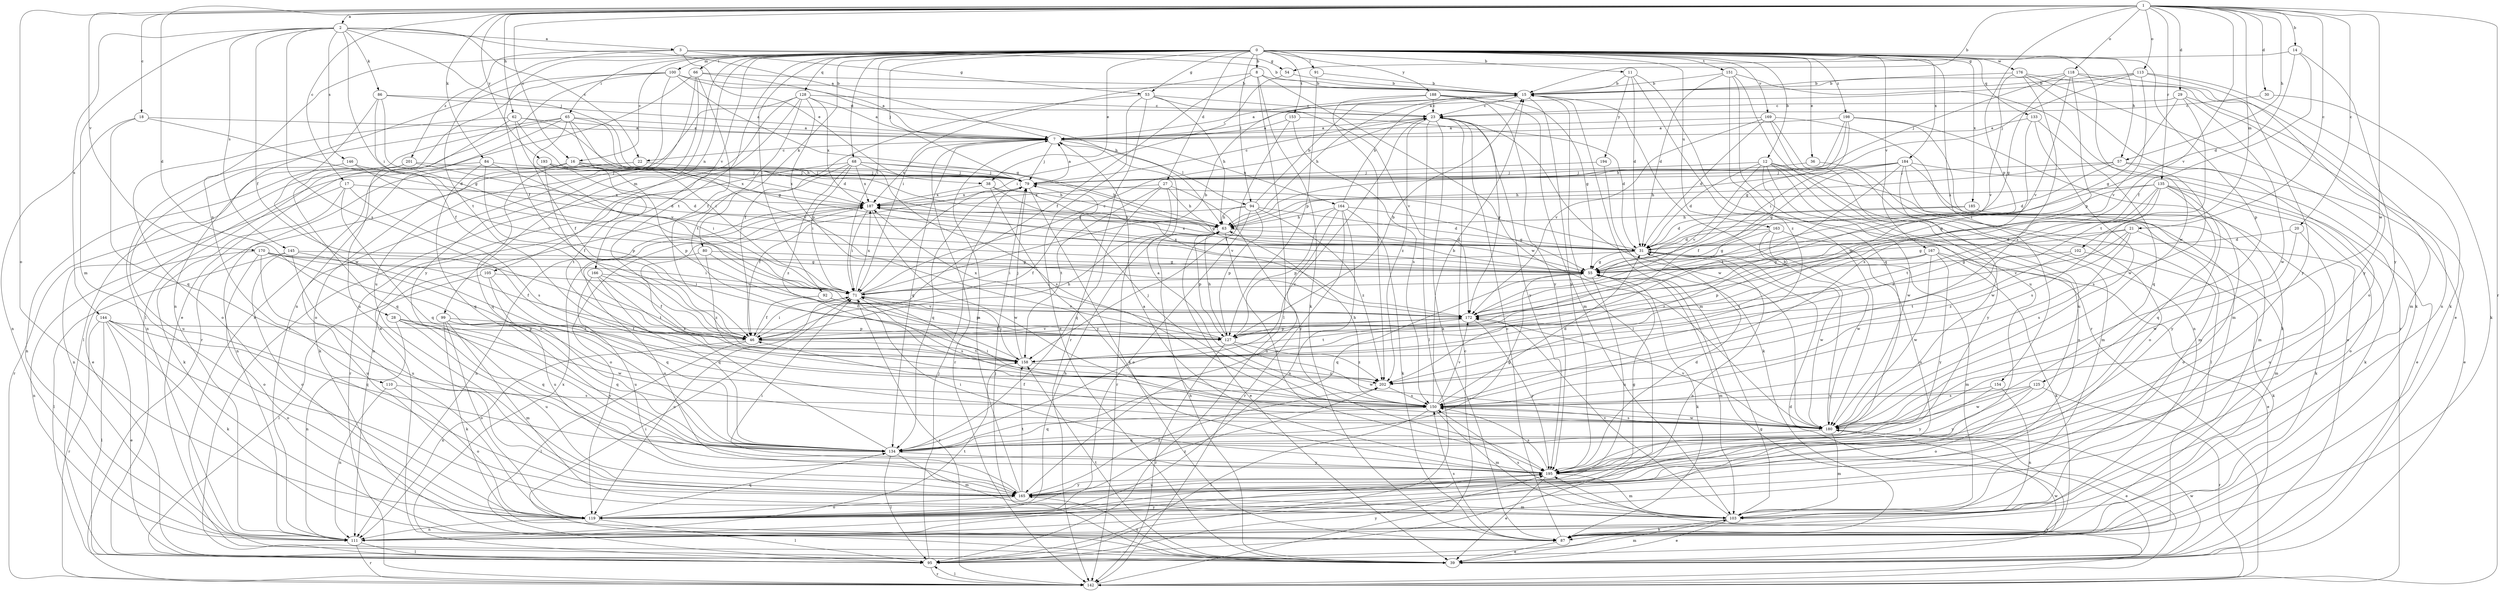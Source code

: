 strict digraph  {
0;
1;
2;
3;
7;
8;
11;
12;
14;
15;
16;
17;
18;
20;
21;
22;
23;
27;
28;
29;
30;
31;
36;
38;
39;
46;
53;
54;
55;
57;
62;
63;
65;
66;
68;
71;
79;
80;
84;
86;
87;
91;
92;
94;
95;
99;
100;
102;
103;
105;
110;
111;
113;
118;
119;
125;
127;
128;
133;
134;
135;
142;
144;
145;
146;
150;
151;
153;
154;
158;
163;
164;
165;
166;
167;
169;
170;
172;
176;
180;
184;
185;
187;
188;
193;
194;
195;
198;
201;
202;
0 -> 8  [label=b];
0 -> 11  [label=b];
0 -> 12  [label=b];
0 -> 16  [label=c];
0 -> 27  [label=d];
0 -> 36  [label=e];
0 -> 38  [label=e];
0 -> 46  [label=f];
0 -> 53  [label=g];
0 -> 57  [label=h];
0 -> 65  [label=i];
0 -> 66  [label=i];
0 -> 68  [label=i];
0 -> 71  [label=i];
0 -> 79  [label=j];
0 -> 80  [label=k];
0 -> 91  [label=l];
0 -> 92  [label=l];
0 -> 94  [label=l];
0 -> 99  [label=m];
0 -> 100  [label=m];
0 -> 105  [label=n];
0 -> 110  [label=n];
0 -> 125  [label=p];
0 -> 128  [label=q];
0 -> 133  [label=q];
0 -> 151  [label=t];
0 -> 153  [label=t];
0 -> 154  [label=t];
0 -> 158  [label=t];
0 -> 163  [label=u];
0 -> 166  [label=v];
0 -> 167  [label=v];
0 -> 169  [label=v];
0 -> 176  [label=w];
0 -> 180  [label=w];
0 -> 184  [label=x];
0 -> 185  [label=x];
0 -> 188  [label=y];
0 -> 198  [label=z];
1 -> 2  [label=a];
1 -> 14  [label=b];
1 -> 15  [label=b];
1 -> 16  [label=c];
1 -> 17  [label=c];
1 -> 18  [label=c];
1 -> 20  [label=c];
1 -> 21  [label=c];
1 -> 28  [label=d];
1 -> 29  [label=d];
1 -> 30  [label=d];
1 -> 57  [label=h];
1 -> 62  [label=h];
1 -> 84  [label=k];
1 -> 102  [label=m];
1 -> 113  [label=o];
1 -> 118  [label=o];
1 -> 119  [label=o];
1 -> 127  [label=p];
1 -> 135  [label=r];
1 -> 142  [label=r];
1 -> 170  [label=v];
1 -> 172  [label=v];
1 -> 180  [label=w];
1 -> 193  [label=y];
2 -> 3  [label=a];
2 -> 7  [label=a];
2 -> 22  [label=c];
2 -> 46  [label=f];
2 -> 71  [label=i];
2 -> 79  [label=j];
2 -> 86  [label=k];
2 -> 103  [label=m];
2 -> 144  [label=s];
2 -> 145  [label=s];
2 -> 146  [label=s];
2 -> 150  [label=s];
3 -> 15  [label=b];
3 -> 38  [label=e];
3 -> 53  [label=g];
3 -> 54  [label=g];
3 -> 158  [label=t];
3 -> 201  [label=z];
7 -> 22  [label=c];
7 -> 79  [label=j];
7 -> 94  [label=l];
7 -> 134  [label=q];
7 -> 142  [label=r];
7 -> 164  [label=u];
7 -> 187  [label=x];
8 -> 15  [label=b];
8 -> 46  [label=f];
8 -> 71  [label=i];
8 -> 87  [label=k];
8 -> 95  [label=l];
8 -> 180  [label=w];
11 -> 15  [label=b];
11 -> 31  [label=d];
11 -> 142  [label=r];
11 -> 180  [label=w];
11 -> 194  [label=y];
12 -> 31  [label=d];
12 -> 46  [label=f];
12 -> 79  [label=j];
12 -> 95  [label=l];
12 -> 103  [label=m];
12 -> 119  [label=o];
12 -> 172  [label=v];
12 -> 180  [label=w];
12 -> 195  [label=y];
14 -> 31  [label=d];
14 -> 46  [label=f];
14 -> 54  [label=g];
14 -> 195  [label=y];
15 -> 23  [label=c];
15 -> 63  [label=h];
15 -> 95  [label=l];
15 -> 103  [label=m];
15 -> 195  [label=y];
16 -> 39  [label=e];
16 -> 63  [label=h];
16 -> 79  [label=j];
16 -> 127  [label=p];
16 -> 134  [label=q];
16 -> 158  [label=t];
16 -> 187  [label=x];
17 -> 87  [label=k];
17 -> 111  [label=n];
17 -> 134  [label=q];
17 -> 150  [label=s];
17 -> 187  [label=x];
18 -> 7  [label=a];
18 -> 31  [label=d];
18 -> 111  [label=n];
18 -> 134  [label=q];
20 -> 31  [label=d];
20 -> 165  [label=u];
20 -> 180  [label=w];
21 -> 31  [label=d];
21 -> 55  [label=g];
21 -> 103  [label=m];
21 -> 150  [label=s];
21 -> 172  [label=v];
21 -> 202  [label=z];
22 -> 79  [label=j];
22 -> 87  [label=k];
22 -> 111  [label=n];
23 -> 7  [label=a];
23 -> 87  [label=k];
23 -> 95  [label=l];
23 -> 172  [label=v];
23 -> 180  [label=w];
23 -> 195  [label=y];
23 -> 202  [label=z];
27 -> 63  [label=h];
27 -> 134  [label=q];
27 -> 142  [label=r];
27 -> 158  [label=t];
27 -> 187  [label=x];
27 -> 195  [label=y];
28 -> 111  [label=n];
28 -> 127  [label=p];
28 -> 134  [label=q];
28 -> 165  [label=u];
28 -> 180  [label=w];
29 -> 23  [label=c];
29 -> 55  [label=g];
29 -> 103  [label=m];
29 -> 158  [label=t];
29 -> 180  [label=w];
30 -> 23  [label=c];
30 -> 87  [label=k];
31 -> 55  [label=g];
31 -> 71  [label=i];
31 -> 79  [label=j];
31 -> 103  [label=m];
31 -> 111  [label=n];
31 -> 180  [label=w];
31 -> 187  [label=x];
36 -> 79  [label=j];
36 -> 103  [label=m];
38 -> 55  [label=g];
38 -> 172  [label=v];
38 -> 187  [label=x];
38 -> 195  [label=y];
39 -> 31  [label=d];
39 -> 63  [label=h];
39 -> 71  [label=i];
39 -> 79  [label=j];
39 -> 103  [label=m];
39 -> 158  [label=t];
39 -> 165  [label=u];
39 -> 180  [label=w];
46 -> 63  [label=h];
46 -> 71  [label=i];
46 -> 95  [label=l];
46 -> 111  [label=n];
46 -> 158  [label=t];
46 -> 172  [label=v];
53 -> 23  [label=c];
53 -> 39  [label=e];
53 -> 46  [label=f];
53 -> 63  [label=h];
53 -> 142  [label=r];
53 -> 172  [label=v];
54 -> 15  [label=b];
54 -> 71  [label=i];
55 -> 71  [label=i];
55 -> 87  [label=k];
55 -> 103  [label=m];
55 -> 134  [label=q];
55 -> 165  [label=u];
55 -> 187  [label=x];
57 -> 31  [label=d];
57 -> 39  [label=e];
57 -> 63  [label=h];
57 -> 79  [label=j];
57 -> 150  [label=s];
62 -> 7  [label=a];
62 -> 55  [label=g];
62 -> 63  [label=h];
62 -> 119  [label=o];
62 -> 165  [label=u];
62 -> 172  [label=v];
63 -> 31  [label=d];
63 -> 39  [label=e];
63 -> 127  [label=p];
63 -> 187  [label=x];
63 -> 195  [label=y];
65 -> 7  [label=a];
65 -> 31  [label=d];
65 -> 46  [label=f];
65 -> 71  [label=i];
65 -> 95  [label=l];
65 -> 111  [label=n];
65 -> 119  [label=o];
65 -> 172  [label=v];
66 -> 7  [label=a];
66 -> 15  [label=b];
66 -> 39  [label=e];
66 -> 46  [label=f];
66 -> 111  [label=n];
66 -> 195  [label=y];
68 -> 63  [label=h];
68 -> 71  [label=i];
68 -> 79  [label=j];
68 -> 111  [label=n];
68 -> 142  [label=r];
68 -> 150  [label=s];
68 -> 187  [label=x];
68 -> 202  [label=z];
71 -> 15  [label=b];
71 -> 23  [label=c];
71 -> 119  [label=o];
71 -> 142  [label=r];
71 -> 150  [label=s];
71 -> 172  [label=v];
71 -> 187  [label=x];
79 -> 7  [label=a];
79 -> 23  [label=c];
79 -> 46  [label=f];
79 -> 87  [label=k];
79 -> 134  [label=q];
79 -> 187  [label=x];
80 -> 55  [label=g];
80 -> 158  [label=t];
80 -> 165  [label=u];
80 -> 202  [label=z];
84 -> 71  [label=i];
84 -> 79  [label=j];
84 -> 127  [label=p];
84 -> 134  [label=q];
84 -> 142  [label=r];
86 -> 7  [label=a];
86 -> 23  [label=c];
86 -> 46  [label=f];
86 -> 55  [label=g];
86 -> 180  [label=w];
87 -> 23  [label=c];
87 -> 39  [label=e];
87 -> 150  [label=s];
91 -> 15  [label=b];
91 -> 127  [label=p];
92 -> 46  [label=f];
92 -> 127  [label=p];
92 -> 172  [label=v];
94 -> 15  [label=b];
94 -> 31  [label=d];
94 -> 46  [label=f];
94 -> 63  [label=h];
94 -> 119  [label=o];
94 -> 127  [label=p];
94 -> 202  [label=z];
95 -> 79  [label=j];
95 -> 142  [label=r];
95 -> 180  [label=w];
95 -> 187  [label=x];
95 -> 195  [label=y];
99 -> 46  [label=f];
99 -> 87  [label=k];
99 -> 103  [label=m];
99 -> 119  [label=o];
99 -> 134  [label=q];
99 -> 195  [label=y];
100 -> 15  [label=b];
100 -> 39  [label=e];
100 -> 55  [label=g];
100 -> 63  [label=h];
100 -> 95  [label=l];
100 -> 111  [label=n];
100 -> 165  [label=u];
102 -> 55  [label=g];
102 -> 87  [label=k];
102 -> 158  [label=t];
103 -> 39  [label=e];
103 -> 87  [label=k];
103 -> 150  [label=s];
103 -> 172  [label=v];
105 -> 71  [label=i];
105 -> 95  [label=l];
105 -> 134  [label=q];
105 -> 165  [label=u];
110 -> 111  [label=n];
110 -> 119  [label=o];
110 -> 150  [label=s];
111 -> 95  [label=l];
111 -> 142  [label=r];
111 -> 158  [label=t];
111 -> 195  [label=y];
113 -> 7  [label=a];
113 -> 15  [label=b];
113 -> 79  [label=j];
113 -> 87  [label=k];
113 -> 172  [label=v];
113 -> 195  [label=y];
118 -> 15  [label=b];
118 -> 55  [label=g];
118 -> 79  [label=j];
118 -> 111  [label=n];
118 -> 127  [label=p];
118 -> 172  [label=v];
118 -> 195  [label=y];
119 -> 63  [label=h];
119 -> 95  [label=l];
119 -> 111  [label=n];
119 -> 134  [label=q];
119 -> 202  [label=z];
125 -> 119  [label=o];
125 -> 142  [label=r];
125 -> 150  [label=s];
125 -> 180  [label=w];
125 -> 195  [label=y];
127 -> 15  [label=b];
127 -> 63  [label=h];
127 -> 142  [label=r];
127 -> 180  [label=w];
127 -> 187  [label=x];
127 -> 202  [label=z];
128 -> 7  [label=a];
128 -> 23  [label=c];
128 -> 39  [label=e];
128 -> 95  [label=l];
128 -> 127  [label=p];
128 -> 142  [label=r];
128 -> 158  [label=t];
128 -> 187  [label=x];
133 -> 7  [label=a];
133 -> 134  [label=q];
133 -> 150  [label=s];
133 -> 180  [label=w];
134 -> 23  [label=c];
134 -> 55  [label=g];
134 -> 95  [label=l];
134 -> 103  [label=m];
134 -> 187  [label=x];
134 -> 195  [label=y];
135 -> 55  [label=g];
135 -> 87  [label=k];
135 -> 119  [label=o];
135 -> 134  [label=q];
135 -> 150  [label=s];
135 -> 158  [label=t];
135 -> 187  [label=x];
135 -> 195  [label=y];
135 -> 202  [label=z];
142 -> 23  [label=c];
142 -> 55  [label=g];
142 -> 95  [label=l];
142 -> 195  [label=y];
144 -> 39  [label=e];
144 -> 87  [label=k];
144 -> 95  [label=l];
144 -> 119  [label=o];
144 -> 127  [label=p];
144 -> 134  [label=q];
144 -> 142  [label=r];
145 -> 55  [label=g];
145 -> 95  [label=l];
145 -> 119  [label=o];
145 -> 150  [label=s];
145 -> 165  [label=u];
146 -> 71  [label=i];
146 -> 79  [label=j];
146 -> 165  [label=u];
150 -> 7  [label=a];
150 -> 15  [label=b];
150 -> 31  [label=d];
150 -> 63  [label=h];
150 -> 71  [label=i];
150 -> 79  [label=j];
150 -> 95  [label=l];
150 -> 103  [label=m];
150 -> 134  [label=q];
150 -> 172  [label=v];
150 -> 180  [label=w];
151 -> 15  [label=b];
151 -> 31  [label=d];
151 -> 134  [label=q];
151 -> 142  [label=r];
151 -> 165  [label=u];
151 -> 202  [label=z];
153 -> 7  [label=a];
153 -> 31  [label=d];
153 -> 150  [label=s];
153 -> 158  [label=t];
154 -> 111  [label=n];
154 -> 150  [label=s];
154 -> 195  [label=y];
158 -> 71  [label=i];
158 -> 79  [label=j];
158 -> 202  [label=z];
163 -> 31  [label=d];
163 -> 55  [label=g];
163 -> 165  [label=u];
163 -> 180  [label=w];
163 -> 202  [label=z];
164 -> 15  [label=b];
164 -> 55  [label=g];
164 -> 63  [label=h];
164 -> 87  [label=k];
164 -> 111  [label=n];
164 -> 127  [label=p];
164 -> 142  [label=r];
164 -> 165  [label=u];
165 -> 7  [label=a];
165 -> 55  [label=g];
165 -> 71  [label=i];
165 -> 103  [label=m];
165 -> 119  [label=o];
165 -> 158  [label=t];
165 -> 195  [label=y];
165 -> 202  [label=z];
166 -> 46  [label=f];
166 -> 71  [label=i];
166 -> 134  [label=q];
166 -> 158  [label=t];
166 -> 165  [label=u];
167 -> 39  [label=e];
167 -> 55  [label=g];
167 -> 87  [label=k];
167 -> 127  [label=p];
167 -> 158  [label=t];
167 -> 180  [label=w];
167 -> 195  [label=y];
169 -> 7  [label=a];
169 -> 31  [label=d];
169 -> 39  [label=e];
169 -> 111  [label=n];
169 -> 165  [label=u];
169 -> 172  [label=v];
170 -> 46  [label=f];
170 -> 55  [label=g];
170 -> 71  [label=i];
170 -> 111  [label=n];
170 -> 119  [label=o];
170 -> 150  [label=s];
170 -> 165  [label=u];
172 -> 46  [label=f];
172 -> 127  [label=p];
172 -> 158  [label=t];
172 -> 195  [label=y];
176 -> 15  [label=b];
176 -> 39  [label=e];
176 -> 87  [label=k];
176 -> 119  [label=o];
176 -> 150  [label=s];
176 -> 172  [label=v];
180 -> 15  [label=b];
180 -> 39  [label=e];
180 -> 46  [label=f];
180 -> 103  [label=m];
180 -> 134  [label=q];
180 -> 150  [label=s];
180 -> 172  [label=v];
184 -> 39  [label=e];
184 -> 55  [label=g];
184 -> 63  [label=h];
184 -> 79  [label=j];
184 -> 103  [label=m];
184 -> 119  [label=o];
184 -> 158  [label=t];
184 -> 180  [label=w];
185 -> 31  [label=d];
185 -> 63  [label=h];
185 -> 87  [label=k];
185 -> 119  [label=o];
187 -> 63  [label=h];
187 -> 71  [label=i];
187 -> 111  [label=n];
187 -> 119  [label=o];
187 -> 180  [label=w];
188 -> 7  [label=a];
188 -> 23  [label=c];
188 -> 55  [label=g];
188 -> 103  [label=m];
188 -> 195  [label=y];
188 -> 202  [label=z];
193 -> 31  [label=d];
193 -> 46  [label=f];
193 -> 79  [label=j];
193 -> 187  [label=x];
194 -> 79  [label=j];
194 -> 87  [label=k];
195 -> 7  [label=a];
195 -> 31  [label=d];
195 -> 39  [label=e];
195 -> 71  [label=i];
195 -> 103  [label=m];
195 -> 150  [label=s];
195 -> 165  [label=u];
198 -> 7  [label=a];
198 -> 55  [label=g];
198 -> 63  [label=h];
198 -> 71  [label=i];
198 -> 87  [label=k];
198 -> 103  [label=m];
201 -> 31  [label=d];
201 -> 79  [label=j];
201 -> 111  [label=n];
201 -> 134  [label=q];
202 -> 150  [label=s];
}
